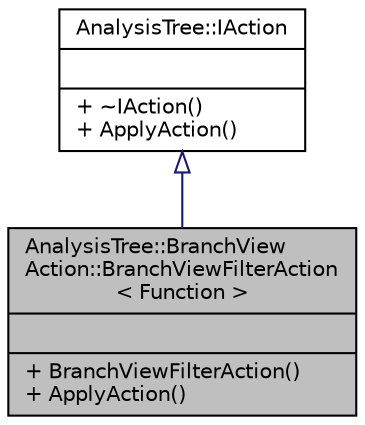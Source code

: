 digraph "AnalysisTree::BranchViewAction::BranchViewFilterAction&lt; Function &gt;"
{
  edge [fontname="Helvetica",fontsize="10",labelfontname="Helvetica",labelfontsize="10"];
  node [fontname="Helvetica",fontsize="10",shape=record];
  Node1 [label="{AnalysisTree::BranchView\lAction::BranchViewFilterAction\l\< Function \>\n||+ BranchViewFilterAction()\l+ ApplyAction()\l}",height=0.2,width=0.4,color="black", fillcolor="grey75", style="filled", fontcolor="black"];
  Node2 -> Node1 [dir="back",color="midnightblue",fontsize="10",style="solid",arrowtail="onormal",fontname="Helvetica"];
  Node2 [label="{AnalysisTree::IAction\n||+ ~IAction()\l+ ApplyAction()\l}",height=0.2,width=0.4,color="black", fillcolor="white", style="filled",URL="$de/d77/classAnalysisTree_1_1IAction.html"];
}
